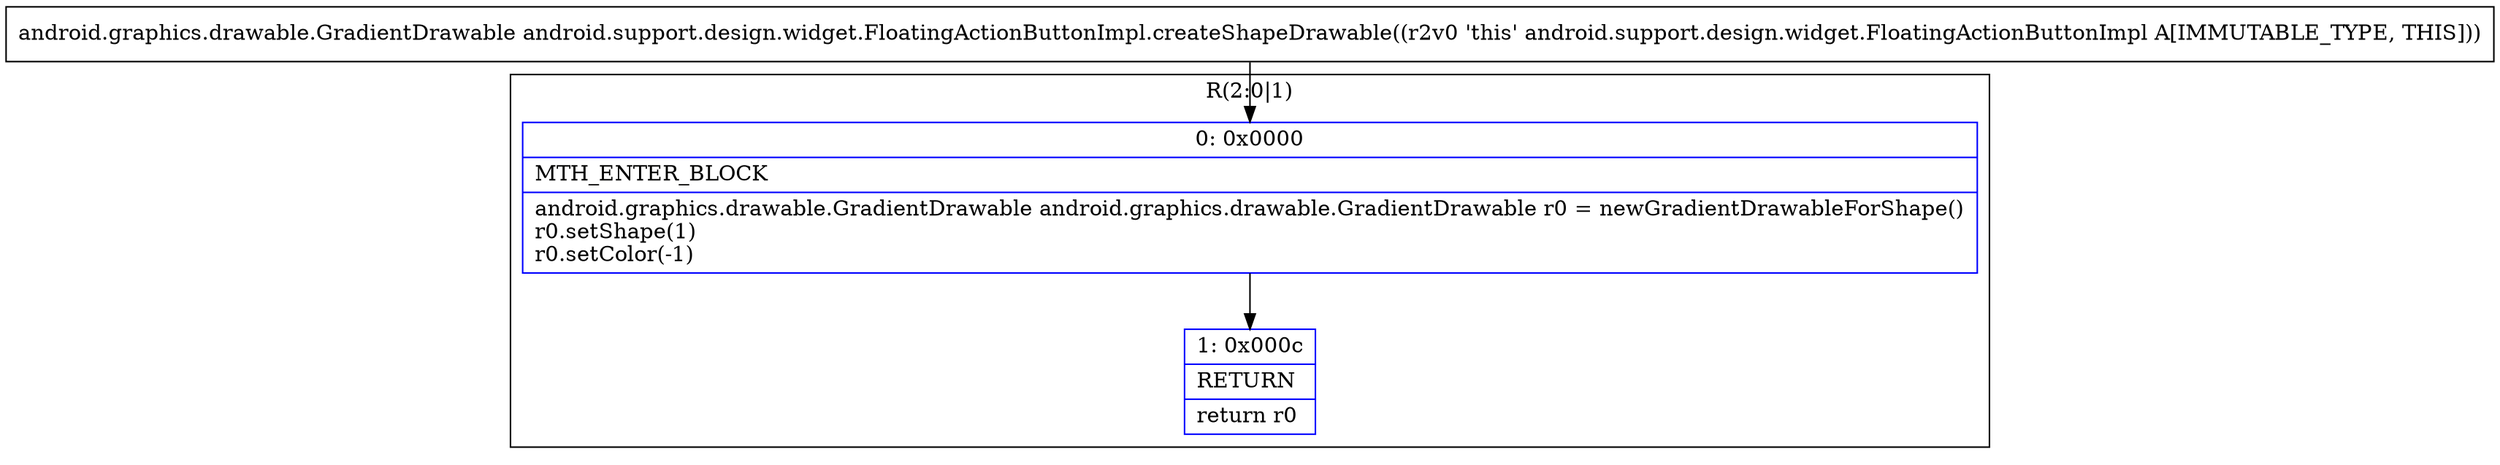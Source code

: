 digraph "CFG forandroid.support.design.widget.FloatingActionButtonImpl.createShapeDrawable()Landroid\/graphics\/drawable\/GradientDrawable;" {
subgraph cluster_Region_1429754026 {
label = "R(2:0|1)";
node [shape=record,color=blue];
Node_0 [shape=record,label="{0\:\ 0x0000|MTH_ENTER_BLOCK\l|android.graphics.drawable.GradientDrawable android.graphics.drawable.GradientDrawable r0 = newGradientDrawableForShape()\lr0.setShape(1)\lr0.setColor(\-1)\l}"];
Node_1 [shape=record,label="{1\:\ 0x000c|RETURN\l|return r0\l}"];
}
MethodNode[shape=record,label="{android.graphics.drawable.GradientDrawable android.support.design.widget.FloatingActionButtonImpl.createShapeDrawable((r2v0 'this' android.support.design.widget.FloatingActionButtonImpl A[IMMUTABLE_TYPE, THIS])) }"];
MethodNode -> Node_0;
Node_0 -> Node_1;
}


